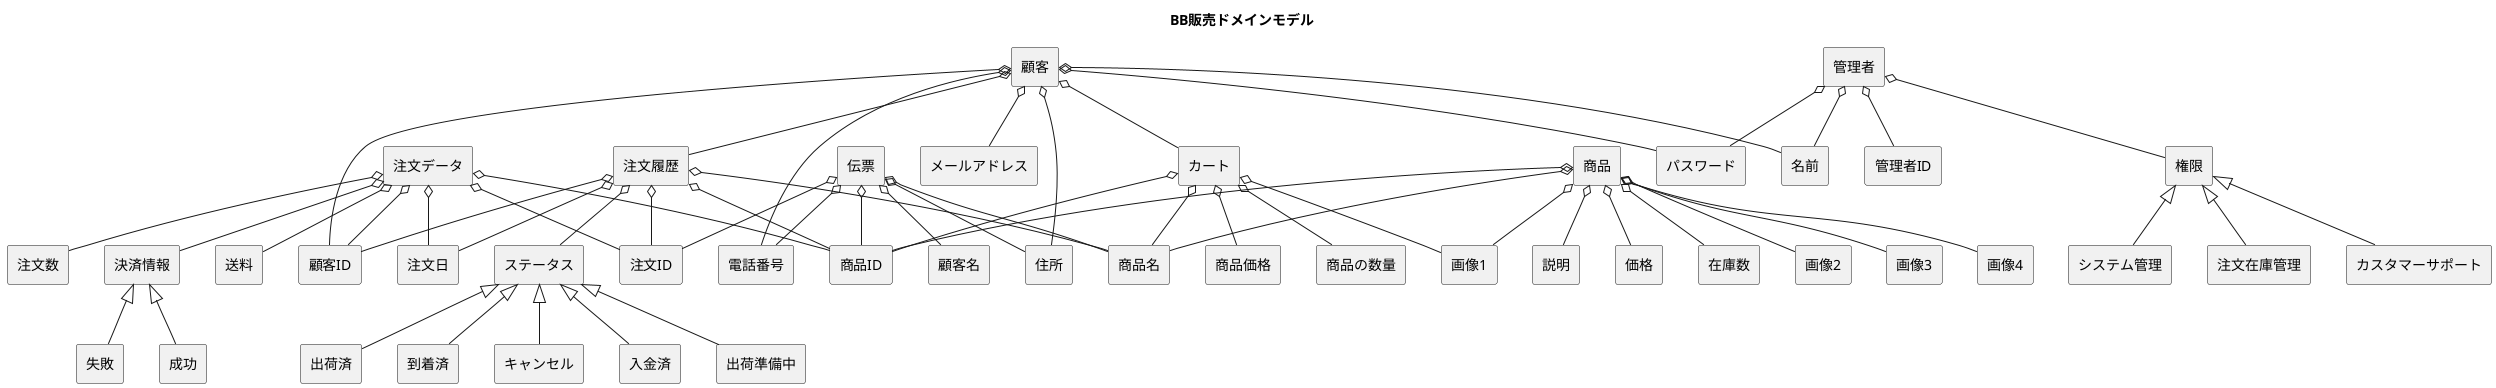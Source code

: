@startuml

title BB販売ドメインモデル
skinparam componentStyle rectangle
[顧客] o-- [顧客ID]
[顧客] o-- [名前]
[顧客] o-- [住所]
[顧客] o-- [電話番号]
[顧客] o-- [メールアドレス]
[顧客] o-- [パスワード]
[顧客] o-- [注文履歴]
[顧客] o-- [カート]

[管理者] o-- [管理者ID]
[管理者] o-- [名前]
[管理者] o-- [パスワード]
[管理者] o-- [権限]

[権限] <|-- [システム管理]
[権限] <|-- [注文在庫管理]
[権限] <|-- [カスタマーサポート]

' 顧客に表示される情報
[注文履歴] o-- [顧客ID]
[注文履歴] o-- [注文ID]
[注文履歴] o-- [注文日]
[注文履歴] o-- [商品ID]
[注文履歴] o-- [商品名]
[注文履歴] o-- [ステータス]

[ステータス] <|-- [入金済]
[ステータス] <|-- [出荷準備中]
[ステータス] <|-- [出荷済]
[ステータス] <|-- [到着済]
[ステータス] <|-- [キャンセル]


[カート] o-- [商品ID]
[カート] o-- [商品名]
[カート] o-- [商品価格]
' 画像は商品に設定された画像1
[カート] o-- [画像1]
[カート] o-- [商品の数量]

' 注文在庫管理者に表示される情報
[注文データ] o-- [注文ID]
[注文データ] o-- [顧客ID]
[注文データ] o-- [商品ID]
[注文データ] o-- [注文日]
[注文データ] o-- [注文数]
[注文データ] o-- [送料]
[注文データ] o-- [決済情報]

' 配送用の伝票に印字される情報
[伝票] o-- [注文ID]
[伝票] o-- [商品ID]
[伝票] o-- [商品名]
[伝票] o-- [顧客名]
[伝票] o-- [住所]
[伝票] o-- [電話番号]

[決済情報] <|-- [成功]
[決済情報] <|-- [失敗]

' 商品ページ用
[商品] o-- [商品ID]
[商品] o-- [商品名]
[商品] o-- [説明]
[商品] o-- [価格]
[商品] o-- [在庫数]
' 画像1はNOT NULL
[商品] o-- [画像1]
[商品] o-- [画像2]
[商品] o-- [画像3]
[商品] o-- [画像4]

@enduml